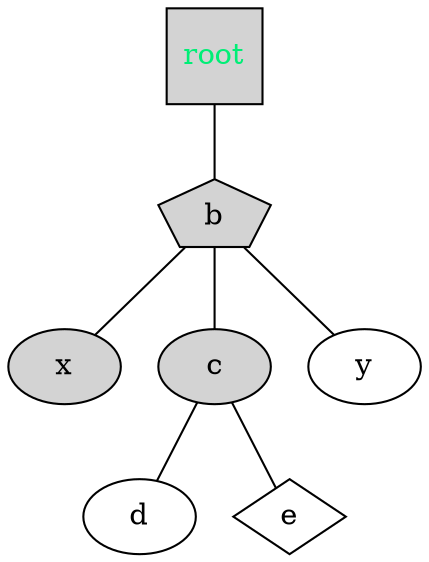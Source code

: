 /*
digraph my_graph {
    {
        node [margin=0 fontcolor=blue fontsize=32 width=0.5 shape=circle style=filled]
    }
   a -> {b c};
   x -> {c y};
   {b y} -> z;
   p -- q;
} */
graph my {
    a -- b;
    b -- x;
    b -- c;
    a [fontcolor=springgreen2 style = filled shape=square label="root"]
    b [style = filled shape=pentagon]
    c -- {d e}
    b -- y;
    x [style=filled]
    e [shape=diamond]
    c [style=filled]
}
/*digraph g {
    a -- b;
    b -- x;
    b -- c;
    a [fontcolor=forestgreen style = filled shape=egg label="q"]
    b [style = filled shape=pentagon]
    c -- {d e}
    b -- y;
    x [style=filled]
    e [shape=diamond]
}*/